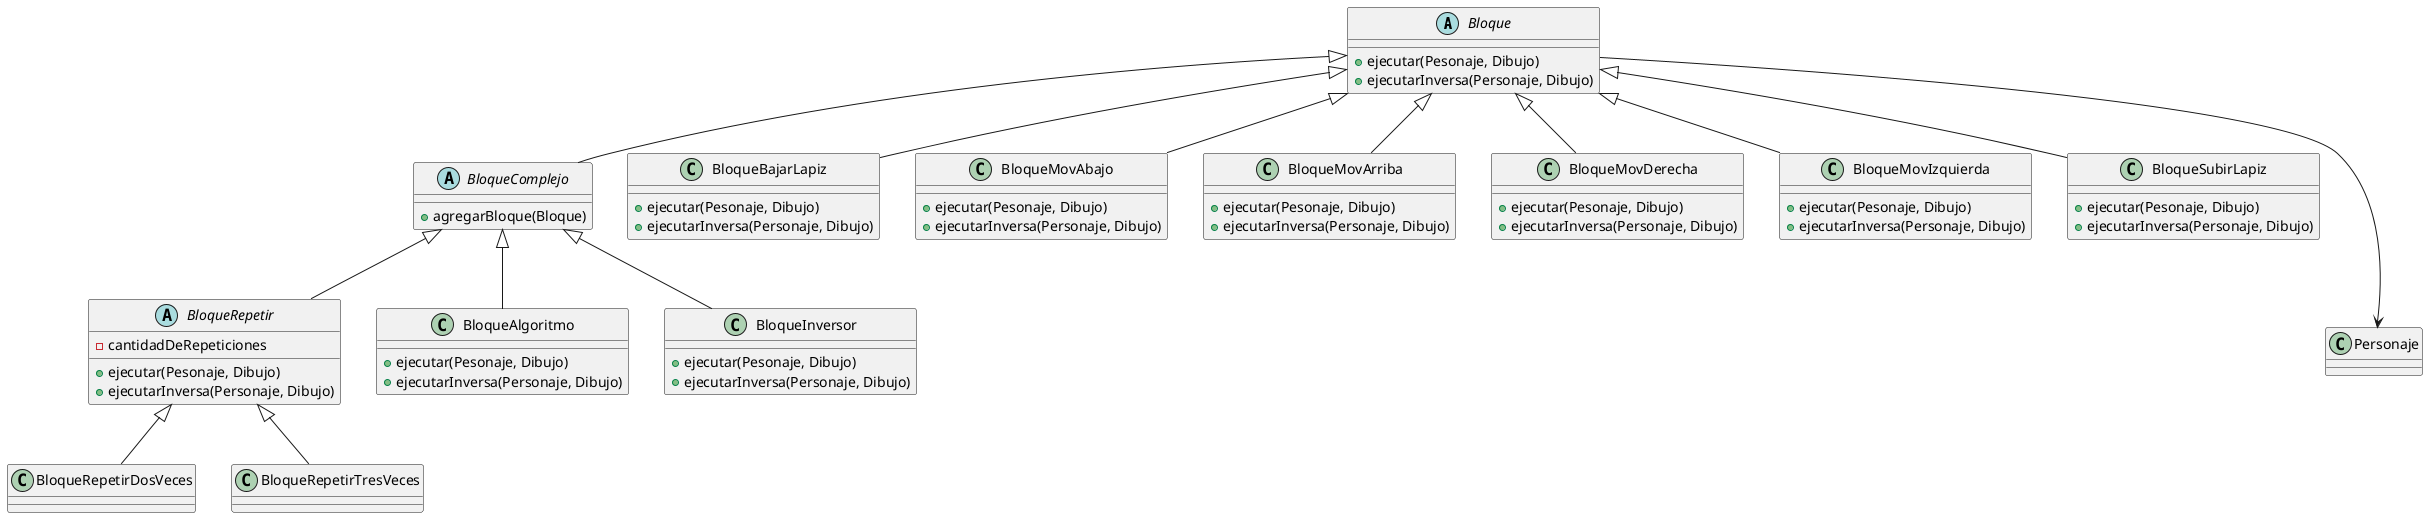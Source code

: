 @startuml
Abstract Class Bloque{
    +ejecutar(Pesonaje, Dibujo)
    +ejecutarInversa(Personaje, Dibujo)
}
Abstract Class BloqueComplejo{
    +agregarBloque(Bloque)
}
Abstract Class BloqueRepetir{
    -cantidadDeRepeticiones
    +ejecutar(Pesonaje, Dibujo)
    +ejecutarInversa(Personaje, Dibujo)
}
Class BloqueRepetirDosVeces{
}
Class BloqueRepetirTresVeces{
}
Class BloqueBajarLapiz{
    +ejecutar(Pesonaje, Dibujo)
    +ejecutarInversa(Personaje, Dibujo)
}
Class BloqueMovAbajo{
    +ejecutar(Pesonaje, Dibujo)
    +ejecutarInversa(Personaje, Dibujo)
}
Class BloqueMovArriba{
    +ejecutar(Pesonaje, Dibujo)
    +ejecutarInversa(Personaje, Dibujo)
}
Class BloqueMovDerecha{
    +ejecutar(Pesonaje, Dibujo)
    +ejecutarInversa(Personaje, Dibujo)
}
Class BloqueMovIzquierda{
    +ejecutar(Pesonaje, Dibujo)
    +ejecutarInversa(Personaje, Dibujo)
}
Class BloqueSubirLapiz{
    +ejecutar(Pesonaje, Dibujo)
    +ejecutarInversa(Personaje, Dibujo)
}

Class BloqueAlgoritmo{
    +ejecutar(Pesonaje, Dibujo)
    +ejecutarInversa(Personaje, Dibujo)
}
Class BloqueInversor{
    +ejecutar(Pesonaje, Dibujo)
    +ejecutarInversa(Personaje, Dibujo)
}

Bloque <|-- BloqueComplejo
BloqueComplejo <|-- BloqueAlgoritmo
BloqueComplejo <|-- BloqueInversor
BloqueComplejo <|-- BloqueRepetir
BloqueRepetir <|-- BloqueRepetirDosVeces
BloqueRepetir <|-- BloqueRepetirTresVeces
Bloque ---> Personaje
Bloque <|-- BloqueBajarLapiz
Bloque <|-- BloqueMovAbajo
Bloque <|-- BloqueMovArriba
Bloque <|-- BloqueMovDerecha
Bloque <|-- BloqueMovIzquierda
Bloque <|-- BloqueSubirLapiz
@enduml